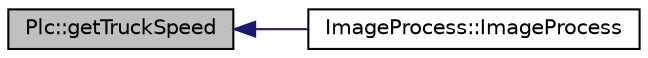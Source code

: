 digraph "Plc::getTruckSpeed"
{
  edge [fontname="Helvetica",fontsize="10",labelfontname="Helvetica",labelfontsize="10"];
  node [fontname="Helvetica",fontsize="10",shape=record];
  rankdir="LR";
  Node18 [label="Plc::getTruckSpeed",height=0.2,width=0.4,color="black", fillcolor="grey75", style="filled", fontcolor="black"];
  Node18 -> Node19 [dir="back",color="midnightblue",fontsize="10",style="solid"];
  Node19 [label="ImageProcess::ImageProcess",height=0.2,width=0.4,color="black", fillcolor="white", style="filled",URL="$class_image_process.html#abc606c9f2c55844cc2f08e6373cdc0b6"];
}
